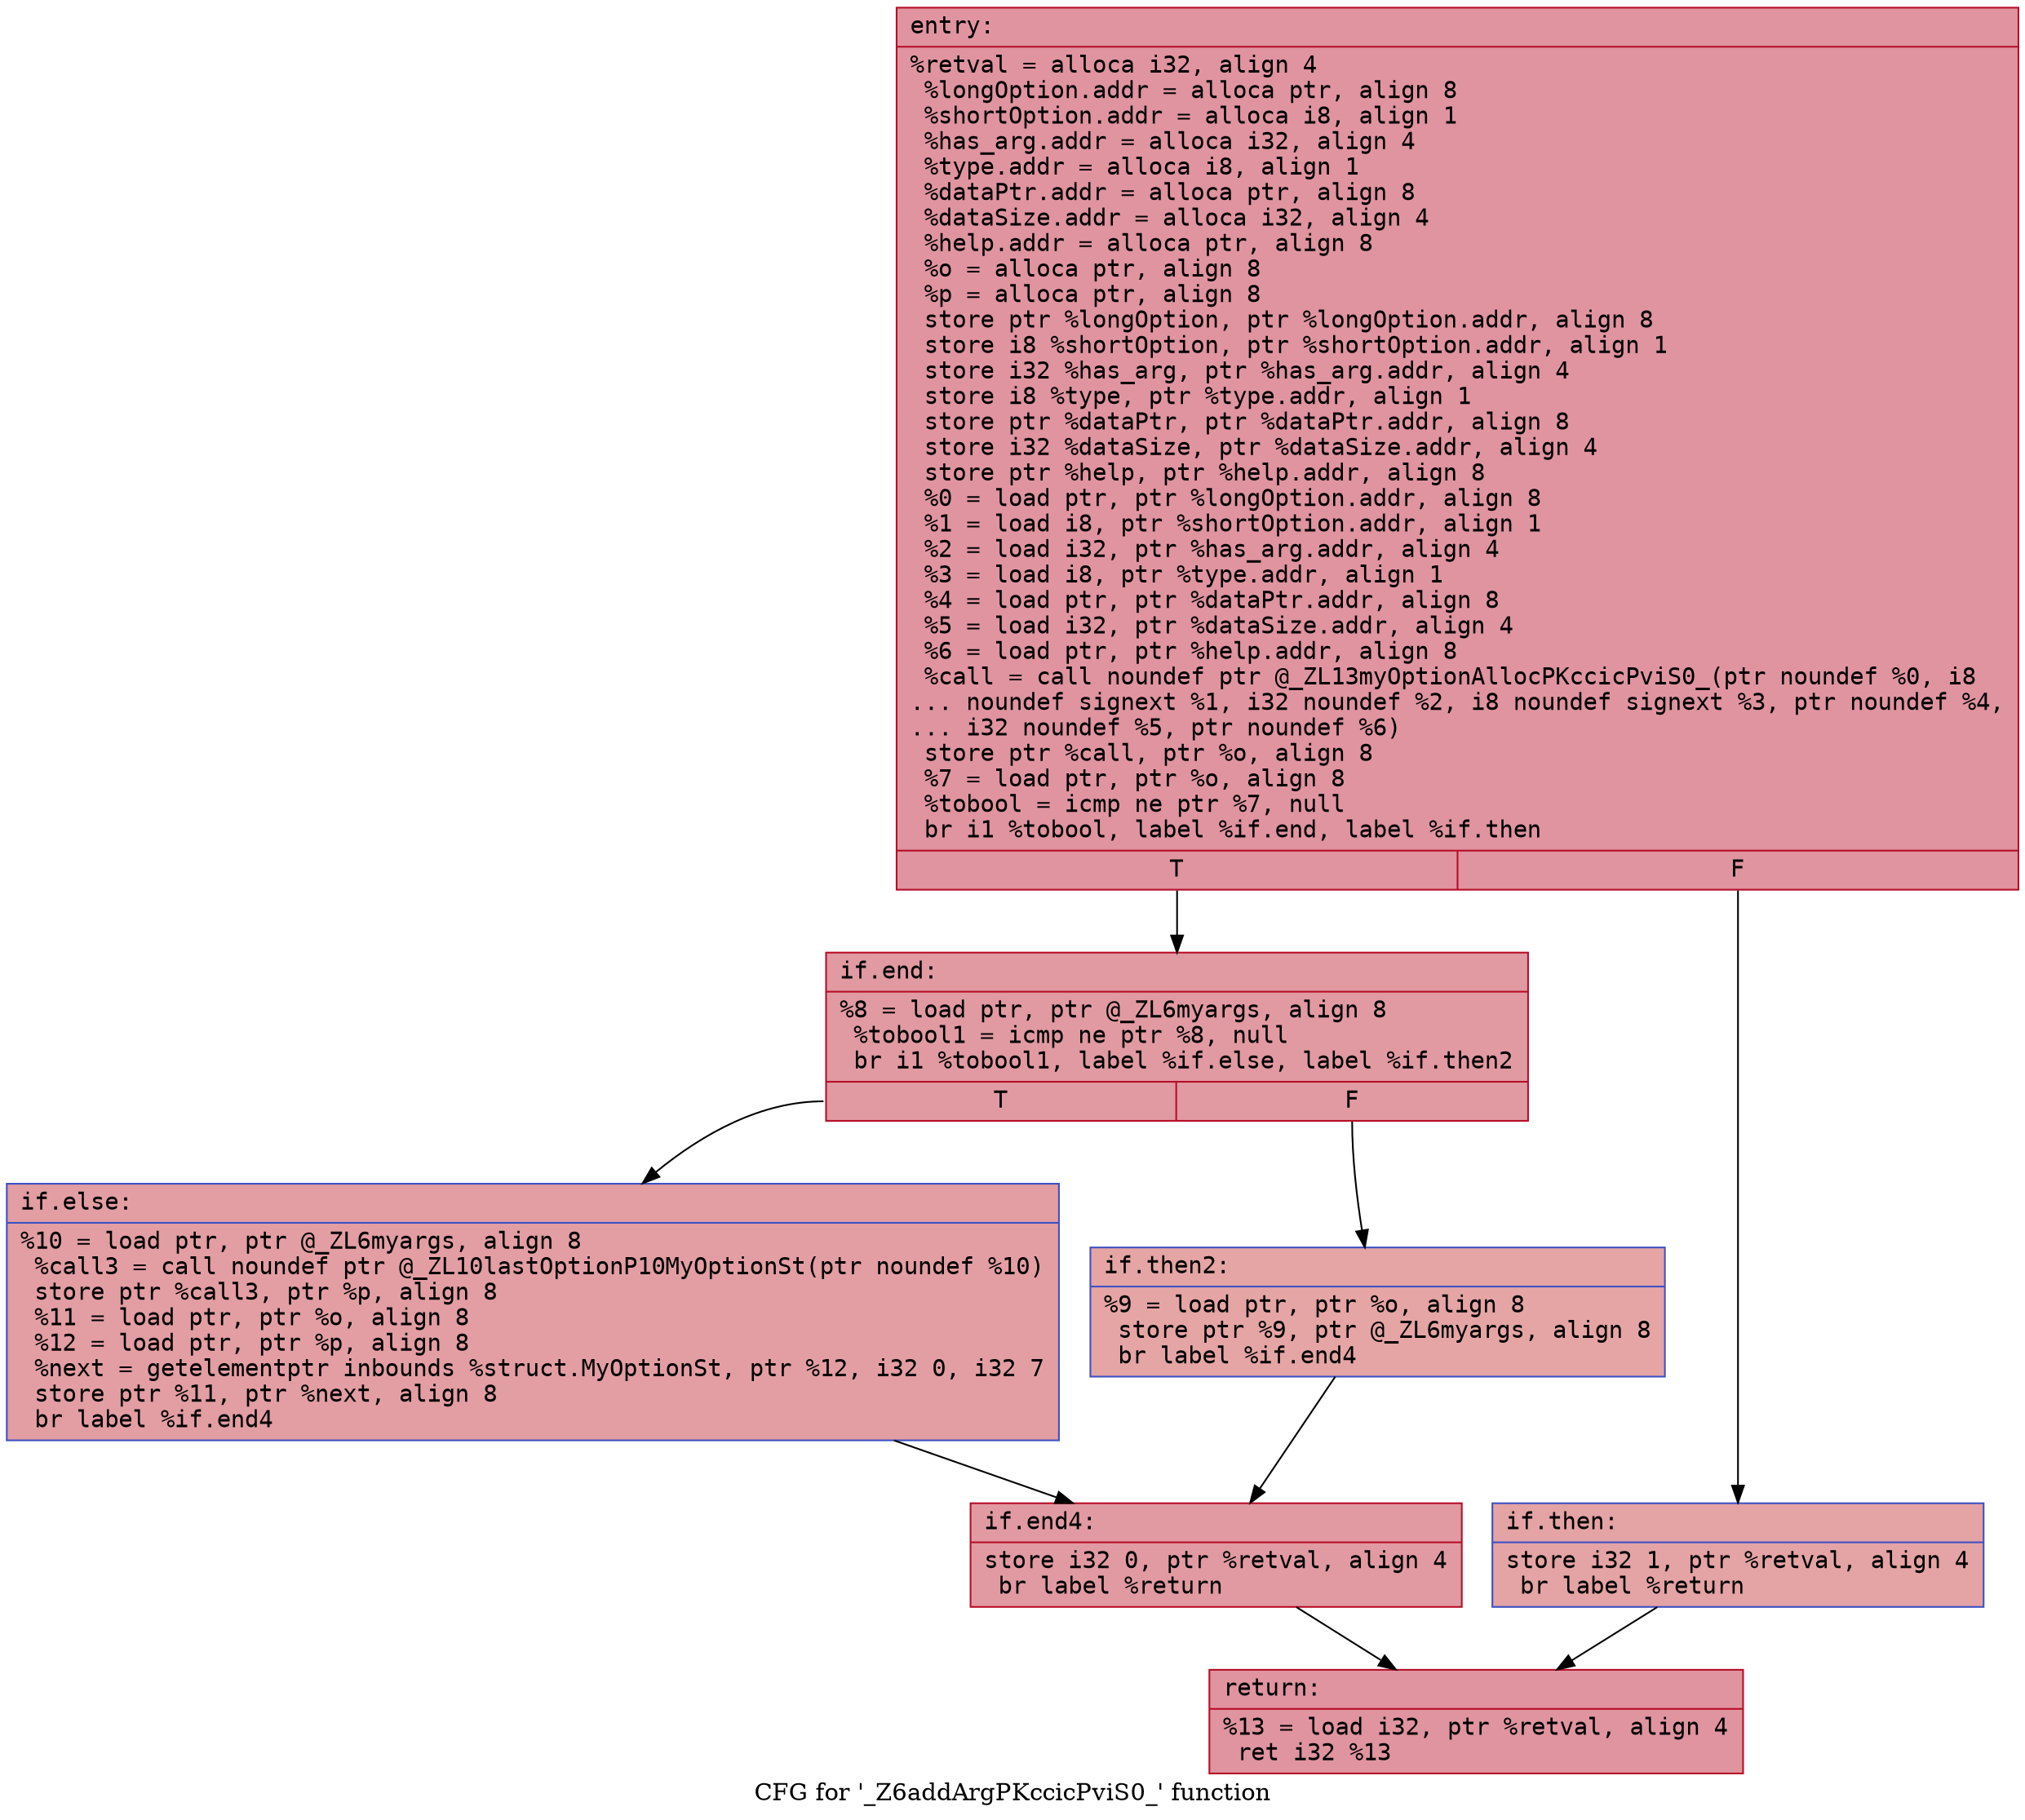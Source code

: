 digraph "CFG for '_Z6addArgPKccicPviS0_' function" {
	label="CFG for '_Z6addArgPKccicPviS0_' function";

	Node0x5592ffb7be60 [shape=record,color="#b70d28ff", style=filled, fillcolor="#b70d2870" fontname="Courier",label="{entry:\l|  %retval = alloca i32, align 4\l  %longOption.addr = alloca ptr, align 8\l  %shortOption.addr = alloca i8, align 1\l  %has_arg.addr = alloca i32, align 4\l  %type.addr = alloca i8, align 1\l  %dataPtr.addr = alloca ptr, align 8\l  %dataSize.addr = alloca i32, align 4\l  %help.addr = alloca ptr, align 8\l  %o = alloca ptr, align 8\l  %p = alloca ptr, align 8\l  store ptr %longOption, ptr %longOption.addr, align 8\l  store i8 %shortOption, ptr %shortOption.addr, align 1\l  store i32 %has_arg, ptr %has_arg.addr, align 4\l  store i8 %type, ptr %type.addr, align 1\l  store ptr %dataPtr, ptr %dataPtr.addr, align 8\l  store i32 %dataSize, ptr %dataSize.addr, align 4\l  store ptr %help, ptr %help.addr, align 8\l  %0 = load ptr, ptr %longOption.addr, align 8\l  %1 = load i8, ptr %shortOption.addr, align 1\l  %2 = load i32, ptr %has_arg.addr, align 4\l  %3 = load i8, ptr %type.addr, align 1\l  %4 = load ptr, ptr %dataPtr.addr, align 8\l  %5 = load i32, ptr %dataSize.addr, align 4\l  %6 = load ptr, ptr %help.addr, align 8\l  %call = call noundef ptr @_ZL13myOptionAllocPKccicPviS0_(ptr noundef %0, i8\l... noundef signext %1, i32 noundef %2, i8 noundef signext %3, ptr noundef %4,\l... i32 noundef %5, ptr noundef %6)\l  store ptr %call, ptr %o, align 8\l  %7 = load ptr, ptr %o, align 8\l  %tobool = icmp ne ptr %7, null\l  br i1 %tobool, label %if.end, label %if.then\l|{<s0>T|<s1>F}}"];
	Node0x5592ffb7be60:s0 -> Node0x5592ffb7dae0[tooltip="entry -> if.end\nProbability 62.50%" ];
	Node0x5592ffb7be60:s1 -> Node0x5592ffb7db50[tooltip="entry -> if.then\nProbability 37.50%" ];
	Node0x5592ffb7db50 [shape=record,color="#3d50c3ff", style=filled, fillcolor="#c32e3170" fontname="Courier",label="{if.then:\l|  store i32 1, ptr %retval, align 4\l  br label %return\l}"];
	Node0x5592ffb7db50 -> Node0x5592ffb7dd10[tooltip="if.then -> return\nProbability 100.00%" ];
	Node0x5592ffb7dae0 [shape=record,color="#b70d28ff", style=filled, fillcolor="#bb1b2c70" fontname="Courier",label="{if.end:\l|  %8 = load ptr, ptr @_ZL6myargs, align 8\l  %tobool1 = icmp ne ptr %8, null\l  br i1 %tobool1, label %if.else, label %if.then2\l|{<s0>T|<s1>F}}"];
	Node0x5592ffb7dae0:s0 -> Node0x5592ffb7df20[tooltip="if.end -> if.else\nProbability 62.50%" ];
	Node0x5592ffb7dae0:s1 -> Node0x5592ffb7e2b0[tooltip="if.end -> if.then2\nProbability 37.50%" ];
	Node0x5592ffb7e2b0 [shape=record,color="#3d50c3ff", style=filled, fillcolor="#c5333470" fontname="Courier",label="{if.then2:\l|  %9 = load ptr, ptr %o, align 8\l  store ptr %9, ptr @_ZL6myargs, align 8\l  br label %if.end4\l}"];
	Node0x5592ffb7e2b0 -> Node0x5592ffb7e530[tooltip="if.then2 -> if.end4\nProbability 100.00%" ];
	Node0x5592ffb7df20 [shape=record,color="#3d50c3ff", style=filled, fillcolor="#be242e70" fontname="Courier",label="{if.else:\l|  %10 = load ptr, ptr @_ZL6myargs, align 8\l  %call3 = call noundef ptr @_ZL10lastOptionP10MyOptionSt(ptr noundef %10)\l  store ptr %call3, ptr %p, align 8\l  %11 = load ptr, ptr %o, align 8\l  %12 = load ptr, ptr %p, align 8\l  %next = getelementptr inbounds %struct.MyOptionSt, ptr %12, i32 0, i32 7\l  store ptr %11, ptr %next, align 8\l  br label %if.end4\l}"];
	Node0x5592ffb7df20 -> Node0x5592ffb7e530[tooltip="if.else -> if.end4\nProbability 100.00%" ];
	Node0x5592ffb7e530 [shape=record,color="#b70d28ff", style=filled, fillcolor="#bb1b2c70" fontname="Courier",label="{if.end4:\l|  store i32 0, ptr %retval, align 4\l  br label %return\l}"];
	Node0x5592ffb7e530 -> Node0x5592ffb7dd10[tooltip="if.end4 -> return\nProbability 100.00%" ];
	Node0x5592ffb7dd10 [shape=record,color="#b70d28ff", style=filled, fillcolor="#b70d2870" fontname="Courier",label="{return:\l|  %13 = load i32, ptr %retval, align 4\l  ret i32 %13\l}"];
}

